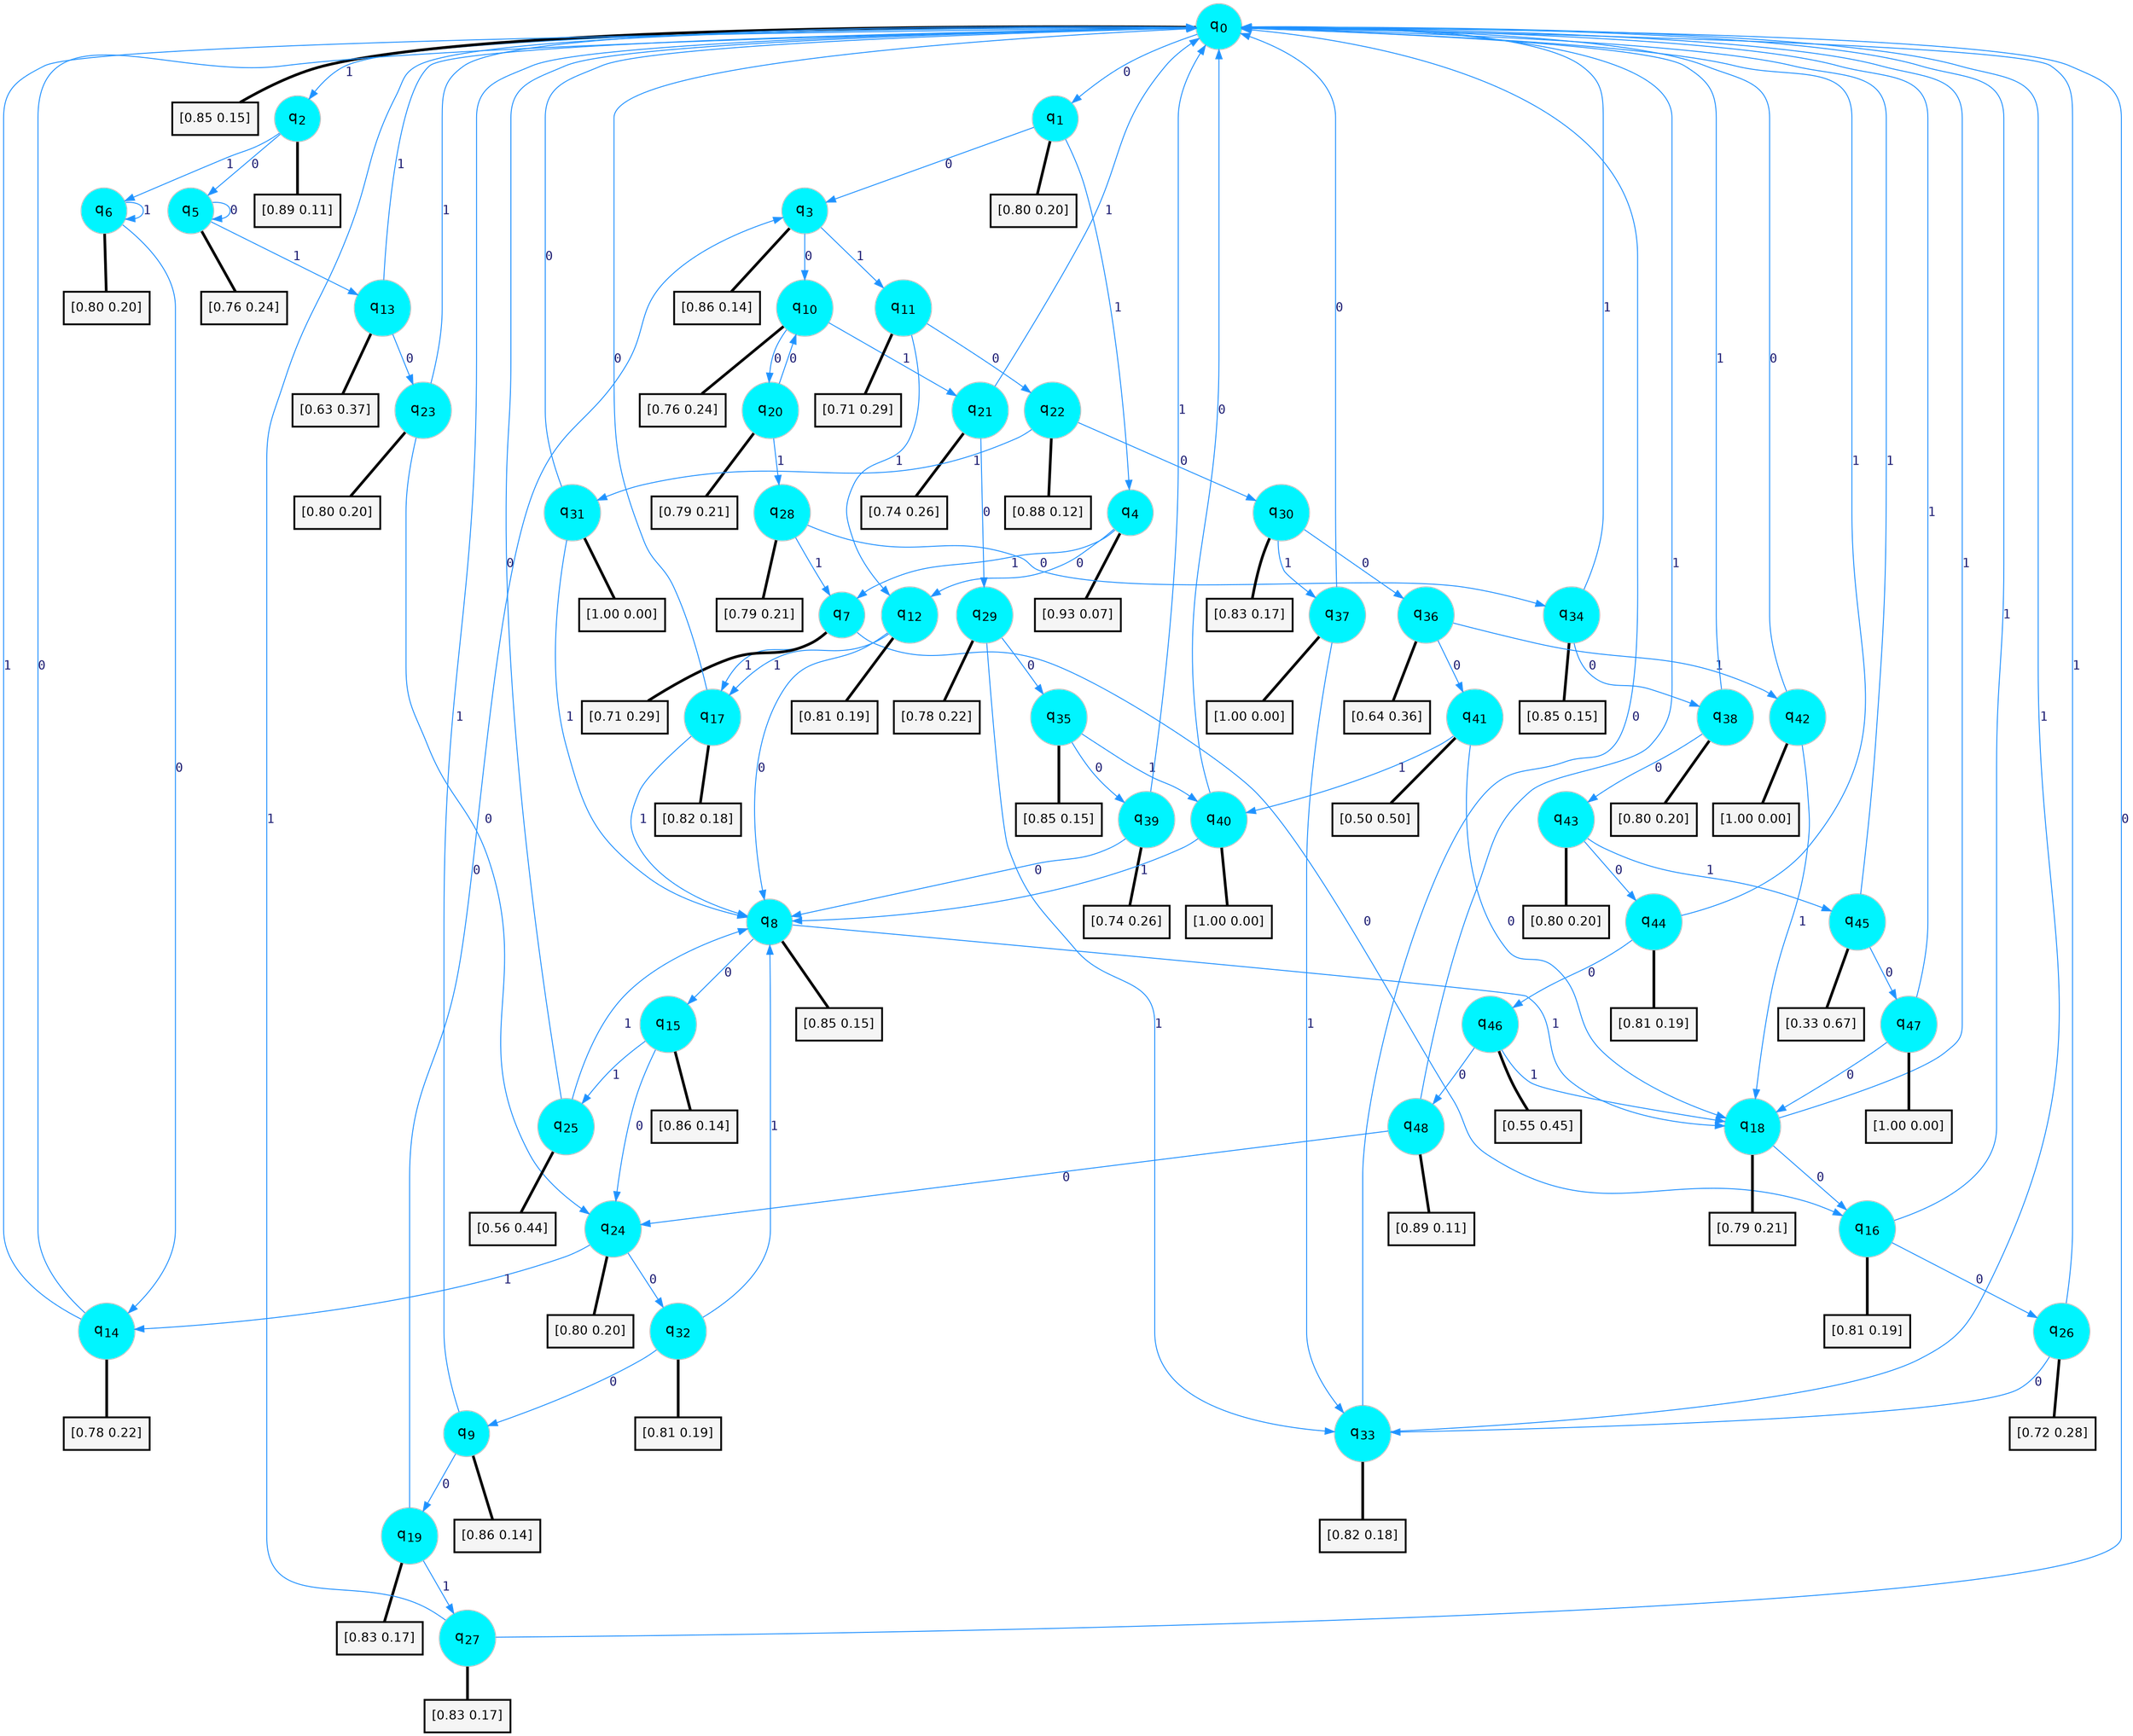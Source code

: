 digraph G {
graph [
bgcolor=transparent, dpi=300, rankdir=TD, size="40,25"];
node [
color=gray, fillcolor=turquoise1, fontcolor=black, fontname=Helvetica, fontsize=16, fontweight=bold, shape=circle, style=filled];
edge [
arrowsize=1, color=dodgerblue1, fontcolor=midnightblue, fontname=courier, fontweight=bold, penwidth=1, style=solid, weight=20];
0[label=<q<SUB>0</SUB>>];
1[label=<q<SUB>1</SUB>>];
2[label=<q<SUB>2</SUB>>];
3[label=<q<SUB>3</SUB>>];
4[label=<q<SUB>4</SUB>>];
5[label=<q<SUB>5</SUB>>];
6[label=<q<SUB>6</SUB>>];
7[label=<q<SUB>7</SUB>>];
8[label=<q<SUB>8</SUB>>];
9[label=<q<SUB>9</SUB>>];
10[label=<q<SUB>10</SUB>>];
11[label=<q<SUB>11</SUB>>];
12[label=<q<SUB>12</SUB>>];
13[label=<q<SUB>13</SUB>>];
14[label=<q<SUB>14</SUB>>];
15[label=<q<SUB>15</SUB>>];
16[label=<q<SUB>16</SUB>>];
17[label=<q<SUB>17</SUB>>];
18[label=<q<SUB>18</SUB>>];
19[label=<q<SUB>19</SUB>>];
20[label=<q<SUB>20</SUB>>];
21[label=<q<SUB>21</SUB>>];
22[label=<q<SUB>22</SUB>>];
23[label=<q<SUB>23</SUB>>];
24[label=<q<SUB>24</SUB>>];
25[label=<q<SUB>25</SUB>>];
26[label=<q<SUB>26</SUB>>];
27[label=<q<SUB>27</SUB>>];
28[label=<q<SUB>28</SUB>>];
29[label=<q<SUB>29</SUB>>];
30[label=<q<SUB>30</SUB>>];
31[label=<q<SUB>31</SUB>>];
32[label=<q<SUB>32</SUB>>];
33[label=<q<SUB>33</SUB>>];
34[label=<q<SUB>34</SUB>>];
35[label=<q<SUB>35</SUB>>];
36[label=<q<SUB>36</SUB>>];
37[label=<q<SUB>37</SUB>>];
38[label=<q<SUB>38</SUB>>];
39[label=<q<SUB>39</SUB>>];
40[label=<q<SUB>40</SUB>>];
41[label=<q<SUB>41</SUB>>];
42[label=<q<SUB>42</SUB>>];
43[label=<q<SUB>43</SUB>>];
44[label=<q<SUB>44</SUB>>];
45[label=<q<SUB>45</SUB>>];
46[label=<q<SUB>46</SUB>>];
47[label=<q<SUB>47</SUB>>];
48[label=<q<SUB>48</SUB>>];
49[label="[0.85 0.15]", shape=box,fontcolor=black, fontname=Helvetica, fontsize=14, penwidth=2, fillcolor=whitesmoke,color=black];
50[label="[0.80 0.20]", shape=box,fontcolor=black, fontname=Helvetica, fontsize=14, penwidth=2, fillcolor=whitesmoke,color=black];
51[label="[0.89 0.11]", shape=box,fontcolor=black, fontname=Helvetica, fontsize=14, penwidth=2, fillcolor=whitesmoke,color=black];
52[label="[0.86 0.14]", shape=box,fontcolor=black, fontname=Helvetica, fontsize=14, penwidth=2, fillcolor=whitesmoke,color=black];
53[label="[0.93 0.07]", shape=box,fontcolor=black, fontname=Helvetica, fontsize=14, penwidth=2, fillcolor=whitesmoke,color=black];
54[label="[0.76 0.24]", shape=box,fontcolor=black, fontname=Helvetica, fontsize=14, penwidth=2, fillcolor=whitesmoke,color=black];
55[label="[0.80 0.20]", shape=box,fontcolor=black, fontname=Helvetica, fontsize=14, penwidth=2, fillcolor=whitesmoke,color=black];
56[label="[0.71 0.29]", shape=box,fontcolor=black, fontname=Helvetica, fontsize=14, penwidth=2, fillcolor=whitesmoke,color=black];
57[label="[0.85 0.15]", shape=box,fontcolor=black, fontname=Helvetica, fontsize=14, penwidth=2, fillcolor=whitesmoke,color=black];
58[label="[0.86 0.14]", shape=box,fontcolor=black, fontname=Helvetica, fontsize=14, penwidth=2, fillcolor=whitesmoke,color=black];
59[label="[0.76 0.24]", shape=box,fontcolor=black, fontname=Helvetica, fontsize=14, penwidth=2, fillcolor=whitesmoke,color=black];
60[label="[0.71 0.29]", shape=box,fontcolor=black, fontname=Helvetica, fontsize=14, penwidth=2, fillcolor=whitesmoke,color=black];
61[label="[0.81 0.19]", shape=box,fontcolor=black, fontname=Helvetica, fontsize=14, penwidth=2, fillcolor=whitesmoke,color=black];
62[label="[0.63 0.37]", shape=box,fontcolor=black, fontname=Helvetica, fontsize=14, penwidth=2, fillcolor=whitesmoke,color=black];
63[label="[0.78 0.22]", shape=box,fontcolor=black, fontname=Helvetica, fontsize=14, penwidth=2, fillcolor=whitesmoke,color=black];
64[label="[0.86 0.14]", shape=box,fontcolor=black, fontname=Helvetica, fontsize=14, penwidth=2, fillcolor=whitesmoke,color=black];
65[label="[0.81 0.19]", shape=box,fontcolor=black, fontname=Helvetica, fontsize=14, penwidth=2, fillcolor=whitesmoke,color=black];
66[label="[0.82 0.18]", shape=box,fontcolor=black, fontname=Helvetica, fontsize=14, penwidth=2, fillcolor=whitesmoke,color=black];
67[label="[0.79 0.21]", shape=box,fontcolor=black, fontname=Helvetica, fontsize=14, penwidth=2, fillcolor=whitesmoke,color=black];
68[label="[0.83 0.17]", shape=box,fontcolor=black, fontname=Helvetica, fontsize=14, penwidth=2, fillcolor=whitesmoke,color=black];
69[label="[0.79 0.21]", shape=box,fontcolor=black, fontname=Helvetica, fontsize=14, penwidth=2, fillcolor=whitesmoke,color=black];
70[label="[0.74 0.26]", shape=box,fontcolor=black, fontname=Helvetica, fontsize=14, penwidth=2, fillcolor=whitesmoke,color=black];
71[label="[0.88 0.12]", shape=box,fontcolor=black, fontname=Helvetica, fontsize=14, penwidth=2, fillcolor=whitesmoke,color=black];
72[label="[0.80 0.20]", shape=box,fontcolor=black, fontname=Helvetica, fontsize=14, penwidth=2, fillcolor=whitesmoke,color=black];
73[label="[0.80 0.20]", shape=box,fontcolor=black, fontname=Helvetica, fontsize=14, penwidth=2, fillcolor=whitesmoke,color=black];
74[label="[0.56 0.44]", shape=box,fontcolor=black, fontname=Helvetica, fontsize=14, penwidth=2, fillcolor=whitesmoke,color=black];
75[label="[0.72 0.28]", shape=box,fontcolor=black, fontname=Helvetica, fontsize=14, penwidth=2, fillcolor=whitesmoke,color=black];
76[label="[0.83 0.17]", shape=box,fontcolor=black, fontname=Helvetica, fontsize=14, penwidth=2, fillcolor=whitesmoke,color=black];
77[label="[0.79 0.21]", shape=box,fontcolor=black, fontname=Helvetica, fontsize=14, penwidth=2, fillcolor=whitesmoke,color=black];
78[label="[0.78 0.22]", shape=box,fontcolor=black, fontname=Helvetica, fontsize=14, penwidth=2, fillcolor=whitesmoke,color=black];
79[label="[0.83 0.17]", shape=box,fontcolor=black, fontname=Helvetica, fontsize=14, penwidth=2, fillcolor=whitesmoke,color=black];
80[label="[1.00 0.00]", shape=box,fontcolor=black, fontname=Helvetica, fontsize=14, penwidth=2, fillcolor=whitesmoke,color=black];
81[label="[0.81 0.19]", shape=box,fontcolor=black, fontname=Helvetica, fontsize=14, penwidth=2, fillcolor=whitesmoke,color=black];
82[label="[0.82 0.18]", shape=box,fontcolor=black, fontname=Helvetica, fontsize=14, penwidth=2, fillcolor=whitesmoke,color=black];
83[label="[0.85 0.15]", shape=box,fontcolor=black, fontname=Helvetica, fontsize=14, penwidth=2, fillcolor=whitesmoke,color=black];
84[label="[0.85 0.15]", shape=box,fontcolor=black, fontname=Helvetica, fontsize=14, penwidth=2, fillcolor=whitesmoke,color=black];
85[label="[0.64 0.36]", shape=box,fontcolor=black, fontname=Helvetica, fontsize=14, penwidth=2, fillcolor=whitesmoke,color=black];
86[label="[1.00 0.00]", shape=box,fontcolor=black, fontname=Helvetica, fontsize=14, penwidth=2, fillcolor=whitesmoke,color=black];
87[label="[0.80 0.20]", shape=box,fontcolor=black, fontname=Helvetica, fontsize=14, penwidth=2, fillcolor=whitesmoke,color=black];
88[label="[0.74 0.26]", shape=box,fontcolor=black, fontname=Helvetica, fontsize=14, penwidth=2, fillcolor=whitesmoke,color=black];
89[label="[1.00 0.00]", shape=box,fontcolor=black, fontname=Helvetica, fontsize=14, penwidth=2, fillcolor=whitesmoke,color=black];
90[label="[0.50 0.50]", shape=box,fontcolor=black, fontname=Helvetica, fontsize=14, penwidth=2, fillcolor=whitesmoke,color=black];
91[label="[1.00 0.00]", shape=box,fontcolor=black, fontname=Helvetica, fontsize=14, penwidth=2, fillcolor=whitesmoke,color=black];
92[label="[0.80 0.20]", shape=box,fontcolor=black, fontname=Helvetica, fontsize=14, penwidth=2, fillcolor=whitesmoke,color=black];
93[label="[0.81 0.19]", shape=box,fontcolor=black, fontname=Helvetica, fontsize=14, penwidth=2, fillcolor=whitesmoke,color=black];
94[label="[0.33 0.67]", shape=box,fontcolor=black, fontname=Helvetica, fontsize=14, penwidth=2, fillcolor=whitesmoke,color=black];
95[label="[0.55 0.45]", shape=box,fontcolor=black, fontname=Helvetica, fontsize=14, penwidth=2, fillcolor=whitesmoke,color=black];
96[label="[1.00 0.00]", shape=box,fontcolor=black, fontname=Helvetica, fontsize=14, penwidth=2, fillcolor=whitesmoke,color=black];
97[label="[0.89 0.11]", shape=box,fontcolor=black, fontname=Helvetica, fontsize=14, penwidth=2, fillcolor=whitesmoke,color=black];
0->1 [label=0];
0->2 [label=1];
0->49 [arrowhead=none, penwidth=3,color=black];
1->3 [label=0];
1->4 [label=1];
1->50 [arrowhead=none, penwidth=3,color=black];
2->5 [label=0];
2->6 [label=1];
2->51 [arrowhead=none, penwidth=3,color=black];
3->10 [label=0];
3->11 [label=1];
3->52 [arrowhead=none, penwidth=3,color=black];
4->12 [label=0];
4->7 [label=1];
4->53 [arrowhead=none, penwidth=3,color=black];
5->5 [label=0];
5->13 [label=1];
5->54 [arrowhead=none, penwidth=3,color=black];
6->14 [label=0];
6->6 [label=1];
6->55 [arrowhead=none, penwidth=3,color=black];
7->16 [label=0];
7->17 [label=1];
7->56 [arrowhead=none, penwidth=3,color=black];
8->15 [label=0];
8->18 [label=1];
8->57 [arrowhead=none, penwidth=3,color=black];
9->19 [label=0];
9->0 [label=1];
9->58 [arrowhead=none, penwidth=3,color=black];
10->20 [label=0];
10->21 [label=1];
10->59 [arrowhead=none, penwidth=3,color=black];
11->22 [label=0];
11->12 [label=1];
11->60 [arrowhead=none, penwidth=3,color=black];
12->8 [label=0];
12->17 [label=1];
12->61 [arrowhead=none, penwidth=3,color=black];
13->23 [label=0];
13->0 [label=1];
13->62 [arrowhead=none, penwidth=3,color=black];
14->0 [label=0];
14->0 [label=1];
14->63 [arrowhead=none, penwidth=3,color=black];
15->24 [label=0];
15->25 [label=1];
15->64 [arrowhead=none, penwidth=3,color=black];
16->26 [label=0];
16->0 [label=1];
16->65 [arrowhead=none, penwidth=3,color=black];
17->0 [label=0];
17->8 [label=1];
17->66 [arrowhead=none, penwidth=3,color=black];
18->16 [label=0];
18->0 [label=1];
18->67 [arrowhead=none, penwidth=3,color=black];
19->3 [label=0];
19->27 [label=1];
19->68 [arrowhead=none, penwidth=3,color=black];
20->10 [label=0];
20->28 [label=1];
20->69 [arrowhead=none, penwidth=3,color=black];
21->29 [label=0];
21->0 [label=1];
21->70 [arrowhead=none, penwidth=3,color=black];
22->30 [label=0];
22->31 [label=1];
22->71 [arrowhead=none, penwidth=3,color=black];
23->24 [label=0];
23->0 [label=1];
23->72 [arrowhead=none, penwidth=3,color=black];
24->32 [label=0];
24->14 [label=1];
24->73 [arrowhead=none, penwidth=3,color=black];
25->0 [label=0];
25->8 [label=1];
25->74 [arrowhead=none, penwidth=3,color=black];
26->33 [label=0];
26->0 [label=1];
26->75 [arrowhead=none, penwidth=3,color=black];
27->0 [label=0];
27->0 [label=1];
27->76 [arrowhead=none, penwidth=3,color=black];
28->34 [label=0];
28->7 [label=1];
28->77 [arrowhead=none, penwidth=3,color=black];
29->35 [label=0];
29->33 [label=1];
29->78 [arrowhead=none, penwidth=3,color=black];
30->36 [label=0];
30->37 [label=1];
30->79 [arrowhead=none, penwidth=3,color=black];
31->0 [label=0];
31->8 [label=1];
31->80 [arrowhead=none, penwidth=3,color=black];
32->9 [label=0];
32->8 [label=1];
32->81 [arrowhead=none, penwidth=3,color=black];
33->0 [label=0];
33->0 [label=1];
33->82 [arrowhead=none, penwidth=3,color=black];
34->38 [label=0];
34->0 [label=1];
34->83 [arrowhead=none, penwidth=3,color=black];
35->39 [label=0];
35->40 [label=1];
35->84 [arrowhead=none, penwidth=3,color=black];
36->41 [label=0];
36->42 [label=1];
36->85 [arrowhead=none, penwidth=3,color=black];
37->0 [label=0];
37->33 [label=1];
37->86 [arrowhead=none, penwidth=3,color=black];
38->43 [label=0];
38->0 [label=1];
38->87 [arrowhead=none, penwidth=3,color=black];
39->8 [label=0];
39->0 [label=1];
39->88 [arrowhead=none, penwidth=3,color=black];
40->0 [label=0];
40->8 [label=1];
40->89 [arrowhead=none, penwidth=3,color=black];
41->18 [label=0];
41->40 [label=1];
41->90 [arrowhead=none, penwidth=3,color=black];
42->0 [label=0];
42->18 [label=1];
42->91 [arrowhead=none, penwidth=3,color=black];
43->44 [label=0];
43->45 [label=1];
43->92 [arrowhead=none, penwidth=3,color=black];
44->46 [label=0];
44->0 [label=1];
44->93 [arrowhead=none, penwidth=3,color=black];
45->47 [label=0];
45->0 [label=1];
45->94 [arrowhead=none, penwidth=3,color=black];
46->48 [label=0];
46->18 [label=1];
46->95 [arrowhead=none, penwidth=3,color=black];
47->18 [label=0];
47->0 [label=1];
47->96 [arrowhead=none, penwidth=3,color=black];
48->24 [label=0];
48->0 [label=1];
48->97 [arrowhead=none, penwidth=3,color=black];
}
